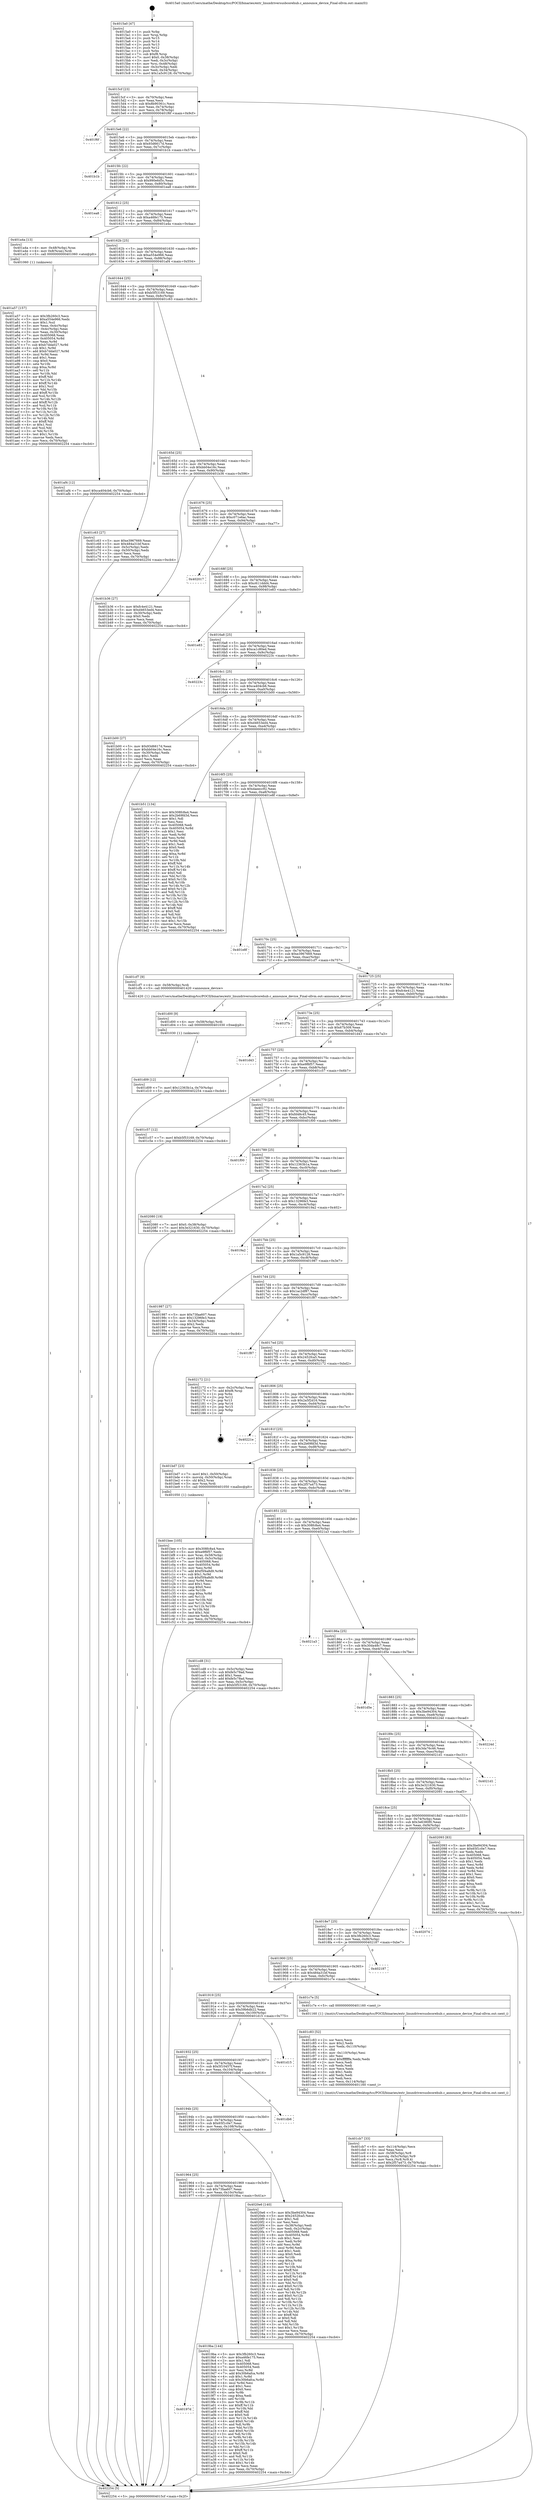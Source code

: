 digraph "0x4015a0" {
  label = "0x4015a0 (/mnt/c/Users/mathe/Desktop/tcc/POCII/binaries/extr_linuxdriversusbcorehub.c_announce_device_Final-ollvm.out::main(0))"
  labelloc = "t"
  node[shape=record]

  Entry [label="",width=0.3,height=0.3,shape=circle,fillcolor=black,style=filled]
  "0x4015cf" [label="{
     0x4015cf [23]\l
     | [instrs]\l
     &nbsp;&nbsp;0x4015cf \<+3\>: mov -0x70(%rbp),%eax\l
     &nbsp;&nbsp;0x4015d2 \<+2\>: mov %eax,%ecx\l
     &nbsp;&nbsp;0x4015d4 \<+6\>: sub $0x8b90361c,%ecx\l
     &nbsp;&nbsp;0x4015da \<+3\>: mov %eax,-0x74(%rbp)\l
     &nbsp;&nbsp;0x4015dd \<+3\>: mov %ecx,-0x78(%rbp)\l
     &nbsp;&nbsp;0x4015e0 \<+6\>: je 0000000000401f6f \<main+0x9cf\>\l
  }"]
  "0x401f6f" [label="{
     0x401f6f\l
  }", style=dashed]
  "0x4015e6" [label="{
     0x4015e6 [22]\l
     | [instrs]\l
     &nbsp;&nbsp;0x4015e6 \<+5\>: jmp 00000000004015eb \<main+0x4b\>\l
     &nbsp;&nbsp;0x4015eb \<+3\>: mov -0x74(%rbp),%eax\l
     &nbsp;&nbsp;0x4015ee \<+5\>: sub $0x93d6617d,%eax\l
     &nbsp;&nbsp;0x4015f3 \<+3\>: mov %eax,-0x7c(%rbp)\l
     &nbsp;&nbsp;0x4015f6 \<+6\>: je 0000000000401b1b \<main+0x57b\>\l
  }"]
  Exit [label="",width=0.3,height=0.3,shape=circle,fillcolor=black,style=filled,peripheries=2]
  "0x401b1b" [label="{
     0x401b1b\l
  }", style=dashed]
  "0x4015fc" [label="{
     0x4015fc [22]\l
     | [instrs]\l
     &nbsp;&nbsp;0x4015fc \<+5\>: jmp 0000000000401601 \<main+0x61\>\l
     &nbsp;&nbsp;0x401601 \<+3\>: mov -0x74(%rbp),%eax\l
     &nbsp;&nbsp;0x401604 \<+5\>: sub $0x990e6d5c,%eax\l
     &nbsp;&nbsp;0x401609 \<+3\>: mov %eax,-0x80(%rbp)\l
     &nbsp;&nbsp;0x40160c \<+6\>: je 0000000000401ea8 \<main+0x908\>\l
  }"]
  "0x401d09" [label="{
     0x401d09 [12]\l
     | [instrs]\l
     &nbsp;&nbsp;0x401d09 \<+7\>: movl $0x12363b1a,-0x70(%rbp)\l
     &nbsp;&nbsp;0x401d10 \<+5\>: jmp 0000000000402254 \<main+0xcb4\>\l
  }"]
  "0x401ea8" [label="{
     0x401ea8\l
  }", style=dashed]
  "0x401612" [label="{
     0x401612 [25]\l
     | [instrs]\l
     &nbsp;&nbsp;0x401612 \<+5\>: jmp 0000000000401617 \<main+0x77\>\l
     &nbsp;&nbsp;0x401617 \<+3\>: mov -0x74(%rbp),%eax\l
     &nbsp;&nbsp;0x40161a \<+5\>: sub $0xa46fe175,%eax\l
     &nbsp;&nbsp;0x40161f \<+6\>: mov %eax,-0x84(%rbp)\l
     &nbsp;&nbsp;0x401625 \<+6\>: je 0000000000401a4a \<main+0x4aa\>\l
  }"]
  "0x401d00" [label="{
     0x401d00 [9]\l
     | [instrs]\l
     &nbsp;&nbsp;0x401d00 \<+4\>: mov -0x58(%rbp),%rdi\l
     &nbsp;&nbsp;0x401d04 \<+5\>: call 0000000000401030 \<free@plt\>\l
     | [calls]\l
     &nbsp;&nbsp;0x401030 \{1\} (unknown)\l
  }"]
  "0x401a4a" [label="{
     0x401a4a [13]\l
     | [instrs]\l
     &nbsp;&nbsp;0x401a4a \<+4\>: mov -0x48(%rbp),%rax\l
     &nbsp;&nbsp;0x401a4e \<+4\>: mov 0x8(%rax),%rdi\l
     &nbsp;&nbsp;0x401a52 \<+5\>: call 0000000000401060 \<atoi@plt\>\l
     | [calls]\l
     &nbsp;&nbsp;0x401060 \{1\} (unknown)\l
  }"]
  "0x40162b" [label="{
     0x40162b [25]\l
     | [instrs]\l
     &nbsp;&nbsp;0x40162b \<+5\>: jmp 0000000000401630 \<main+0x90\>\l
     &nbsp;&nbsp;0x401630 \<+3\>: mov -0x74(%rbp),%eax\l
     &nbsp;&nbsp;0x401633 \<+5\>: sub $0xa554e966,%eax\l
     &nbsp;&nbsp;0x401638 \<+6\>: mov %eax,-0x88(%rbp)\l
     &nbsp;&nbsp;0x40163e \<+6\>: je 0000000000401af4 \<main+0x554\>\l
  }"]
  "0x401cb7" [label="{
     0x401cb7 [33]\l
     | [instrs]\l
     &nbsp;&nbsp;0x401cb7 \<+6\>: mov -0x114(%rbp),%ecx\l
     &nbsp;&nbsp;0x401cbd \<+3\>: imul %eax,%ecx\l
     &nbsp;&nbsp;0x401cc0 \<+4\>: mov -0x58(%rbp),%r8\l
     &nbsp;&nbsp;0x401cc4 \<+4\>: movslq -0x5c(%rbp),%r9\l
     &nbsp;&nbsp;0x401cc8 \<+4\>: mov %ecx,(%r8,%r9,4)\l
     &nbsp;&nbsp;0x401ccc \<+7\>: movl $0x2f57a473,-0x70(%rbp)\l
     &nbsp;&nbsp;0x401cd3 \<+5\>: jmp 0000000000402254 \<main+0xcb4\>\l
  }"]
  "0x401af4" [label="{
     0x401af4 [12]\l
     | [instrs]\l
     &nbsp;&nbsp;0x401af4 \<+7\>: movl $0xca404cb6,-0x70(%rbp)\l
     &nbsp;&nbsp;0x401afb \<+5\>: jmp 0000000000402254 \<main+0xcb4\>\l
  }"]
  "0x401644" [label="{
     0x401644 [25]\l
     | [instrs]\l
     &nbsp;&nbsp;0x401644 \<+5\>: jmp 0000000000401649 \<main+0xa9\>\l
     &nbsp;&nbsp;0x401649 \<+3\>: mov -0x74(%rbp),%eax\l
     &nbsp;&nbsp;0x40164c \<+5\>: sub $0xb5f53169,%eax\l
     &nbsp;&nbsp;0x401651 \<+6\>: mov %eax,-0x8c(%rbp)\l
     &nbsp;&nbsp;0x401657 \<+6\>: je 0000000000401c63 \<main+0x6c3\>\l
  }"]
  "0x401c83" [label="{
     0x401c83 [52]\l
     | [instrs]\l
     &nbsp;&nbsp;0x401c83 \<+2\>: xor %ecx,%ecx\l
     &nbsp;&nbsp;0x401c85 \<+5\>: mov $0x2,%edx\l
     &nbsp;&nbsp;0x401c8a \<+6\>: mov %edx,-0x110(%rbp)\l
     &nbsp;&nbsp;0x401c90 \<+1\>: cltd\l
     &nbsp;&nbsp;0x401c91 \<+6\>: mov -0x110(%rbp),%esi\l
     &nbsp;&nbsp;0x401c97 \<+2\>: idiv %esi\l
     &nbsp;&nbsp;0x401c99 \<+6\>: imul $0xfffffffe,%edx,%edx\l
     &nbsp;&nbsp;0x401c9f \<+2\>: mov %ecx,%edi\l
     &nbsp;&nbsp;0x401ca1 \<+2\>: sub %edx,%edi\l
     &nbsp;&nbsp;0x401ca3 \<+2\>: mov %ecx,%edx\l
     &nbsp;&nbsp;0x401ca5 \<+3\>: sub $0x1,%edx\l
     &nbsp;&nbsp;0x401ca8 \<+2\>: add %edx,%edi\l
     &nbsp;&nbsp;0x401caa \<+2\>: sub %edi,%ecx\l
     &nbsp;&nbsp;0x401cac \<+6\>: mov %ecx,-0x114(%rbp)\l
     &nbsp;&nbsp;0x401cb2 \<+5\>: call 0000000000401160 \<next_i\>\l
     | [calls]\l
     &nbsp;&nbsp;0x401160 \{1\} (/mnt/c/Users/mathe/Desktop/tcc/POCII/binaries/extr_linuxdriversusbcorehub.c_announce_device_Final-ollvm.out::next_i)\l
  }"]
  "0x401c63" [label="{
     0x401c63 [27]\l
     | [instrs]\l
     &nbsp;&nbsp;0x401c63 \<+5\>: mov $0xe3967669,%eax\l
     &nbsp;&nbsp;0x401c68 \<+5\>: mov $0x484a31bf,%ecx\l
     &nbsp;&nbsp;0x401c6d \<+3\>: mov -0x5c(%rbp),%edx\l
     &nbsp;&nbsp;0x401c70 \<+3\>: cmp -0x50(%rbp),%edx\l
     &nbsp;&nbsp;0x401c73 \<+3\>: cmovl %ecx,%eax\l
     &nbsp;&nbsp;0x401c76 \<+3\>: mov %eax,-0x70(%rbp)\l
     &nbsp;&nbsp;0x401c79 \<+5\>: jmp 0000000000402254 \<main+0xcb4\>\l
  }"]
  "0x40165d" [label="{
     0x40165d [25]\l
     | [instrs]\l
     &nbsp;&nbsp;0x40165d \<+5\>: jmp 0000000000401662 \<main+0xc2\>\l
     &nbsp;&nbsp;0x401662 \<+3\>: mov -0x74(%rbp),%eax\l
     &nbsp;&nbsp;0x401665 \<+5\>: sub $0xbb04e16c,%eax\l
     &nbsp;&nbsp;0x40166a \<+6\>: mov %eax,-0x90(%rbp)\l
     &nbsp;&nbsp;0x401670 \<+6\>: je 0000000000401b36 \<main+0x596\>\l
  }"]
  "0x401bee" [label="{
     0x401bee [105]\l
     | [instrs]\l
     &nbsp;&nbsp;0x401bee \<+5\>: mov $0x308fc8a4,%ecx\l
     &nbsp;&nbsp;0x401bf3 \<+5\>: mov $0xe9f6f57,%edx\l
     &nbsp;&nbsp;0x401bf8 \<+4\>: mov %rax,-0x58(%rbp)\l
     &nbsp;&nbsp;0x401bfc \<+7\>: movl $0x0,-0x5c(%rbp)\l
     &nbsp;&nbsp;0x401c03 \<+7\>: mov 0x405068,%esi\l
     &nbsp;&nbsp;0x401c0a \<+8\>: mov 0x405054,%r8d\l
     &nbsp;&nbsp;0x401c12 \<+3\>: mov %esi,%r9d\l
     &nbsp;&nbsp;0x401c15 \<+7\>: add $0xf5f4a8d9,%r9d\l
     &nbsp;&nbsp;0x401c1c \<+4\>: sub $0x1,%r9d\l
     &nbsp;&nbsp;0x401c20 \<+7\>: sub $0xf5f4a8d9,%r9d\l
     &nbsp;&nbsp;0x401c27 \<+4\>: imul %r9d,%esi\l
     &nbsp;&nbsp;0x401c2b \<+3\>: and $0x1,%esi\l
     &nbsp;&nbsp;0x401c2e \<+3\>: cmp $0x0,%esi\l
     &nbsp;&nbsp;0x401c31 \<+4\>: sete %r10b\l
     &nbsp;&nbsp;0x401c35 \<+4\>: cmp $0xa,%r8d\l
     &nbsp;&nbsp;0x401c39 \<+4\>: setl %r11b\l
     &nbsp;&nbsp;0x401c3d \<+3\>: mov %r10b,%bl\l
     &nbsp;&nbsp;0x401c40 \<+3\>: and %r11b,%bl\l
     &nbsp;&nbsp;0x401c43 \<+3\>: xor %r11b,%r10b\l
     &nbsp;&nbsp;0x401c46 \<+3\>: or %r10b,%bl\l
     &nbsp;&nbsp;0x401c49 \<+3\>: test $0x1,%bl\l
     &nbsp;&nbsp;0x401c4c \<+3\>: cmovne %edx,%ecx\l
     &nbsp;&nbsp;0x401c4f \<+3\>: mov %ecx,-0x70(%rbp)\l
     &nbsp;&nbsp;0x401c52 \<+5\>: jmp 0000000000402254 \<main+0xcb4\>\l
  }"]
  "0x401b36" [label="{
     0x401b36 [27]\l
     | [instrs]\l
     &nbsp;&nbsp;0x401b36 \<+5\>: mov $0xfc4e4121,%eax\l
     &nbsp;&nbsp;0x401b3b \<+5\>: mov $0xd4653ed4,%ecx\l
     &nbsp;&nbsp;0x401b40 \<+3\>: mov -0x30(%rbp),%edx\l
     &nbsp;&nbsp;0x401b43 \<+3\>: cmp $0x0,%edx\l
     &nbsp;&nbsp;0x401b46 \<+3\>: cmove %ecx,%eax\l
     &nbsp;&nbsp;0x401b49 \<+3\>: mov %eax,-0x70(%rbp)\l
     &nbsp;&nbsp;0x401b4c \<+5\>: jmp 0000000000402254 \<main+0xcb4\>\l
  }"]
  "0x401676" [label="{
     0x401676 [25]\l
     | [instrs]\l
     &nbsp;&nbsp;0x401676 \<+5\>: jmp 000000000040167b \<main+0xdb\>\l
     &nbsp;&nbsp;0x40167b \<+3\>: mov -0x74(%rbp),%eax\l
     &nbsp;&nbsp;0x40167e \<+5\>: sub $0xc071e6ac,%eax\l
     &nbsp;&nbsp;0x401683 \<+6\>: mov %eax,-0x94(%rbp)\l
     &nbsp;&nbsp;0x401689 \<+6\>: je 0000000000402017 \<main+0xa77\>\l
  }"]
  "0x401a57" [label="{
     0x401a57 [157]\l
     | [instrs]\l
     &nbsp;&nbsp;0x401a57 \<+5\>: mov $0x3fb260c3,%ecx\l
     &nbsp;&nbsp;0x401a5c \<+5\>: mov $0xa554e966,%edx\l
     &nbsp;&nbsp;0x401a61 \<+3\>: mov $0x1,%sil\l
     &nbsp;&nbsp;0x401a64 \<+3\>: mov %eax,-0x4c(%rbp)\l
     &nbsp;&nbsp;0x401a67 \<+3\>: mov -0x4c(%rbp),%eax\l
     &nbsp;&nbsp;0x401a6a \<+3\>: mov %eax,-0x30(%rbp)\l
     &nbsp;&nbsp;0x401a6d \<+7\>: mov 0x405068,%eax\l
     &nbsp;&nbsp;0x401a74 \<+8\>: mov 0x405054,%r8d\l
     &nbsp;&nbsp;0x401a7c \<+3\>: mov %eax,%r9d\l
     &nbsp;&nbsp;0x401a7f \<+7\>: sub $0xb7dda027,%r9d\l
     &nbsp;&nbsp;0x401a86 \<+4\>: sub $0x1,%r9d\l
     &nbsp;&nbsp;0x401a8a \<+7\>: add $0xb7dda027,%r9d\l
     &nbsp;&nbsp;0x401a91 \<+4\>: imul %r9d,%eax\l
     &nbsp;&nbsp;0x401a95 \<+3\>: and $0x1,%eax\l
     &nbsp;&nbsp;0x401a98 \<+3\>: cmp $0x0,%eax\l
     &nbsp;&nbsp;0x401a9b \<+4\>: sete %r10b\l
     &nbsp;&nbsp;0x401a9f \<+4\>: cmp $0xa,%r8d\l
     &nbsp;&nbsp;0x401aa3 \<+4\>: setl %r11b\l
     &nbsp;&nbsp;0x401aa7 \<+3\>: mov %r10b,%bl\l
     &nbsp;&nbsp;0x401aaa \<+3\>: xor $0xff,%bl\l
     &nbsp;&nbsp;0x401aad \<+3\>: mov %r11b,%r14b\l
     &nbsp;&nbsp;0x401ab0 \<+4\>: xor $0xff,%r14b\l
     &nbsp;&nbsp;0x401ab4 \<+4\>: xor $0x1,%sil\l
     &nbsp;&nbsp;0x401ab8 \<+3\>: mov %bl,%r15b\l
     &nbsp;&nbsp;0x401abb \<+4\>: and $0xff,%r15b\l
     &nbsp;&nbsp;0x401abf \<+3\>: and %sil,%r10b\l
     &nbsp;&nbsp;0x401ac2 \<+3\>: mov %r14b,%r12b\l
     &nbsp;&nbsp;0x401ac5 \<+4\>: and $0xff,%r12b\l
     &nbsp;&nbsp;0x401ac9 \<+3\>: and %sil,%r11b\l
     &nbsp;&nbsp;0x401acc \<+3\>: or %r10b,%r15b\l
     &nbsp;&nbsp;0x401acf \<+3\>: or %r11b,%r12b\l
     &nbsp;&nbsp;0x401ad2 \<+3\>: xor %r12b,%r15b\l
     &nbsp;&nbsp;0x401ad5 \<+3\>: or %r14b,%bl\l
     &nbsp;&nbsp;0x401ad8 \<+3\>: xor $0xff,%bl\l
     &nbsp;&nbsp;0x401adb \<+4\>: or $0x1,%sil\l
     &nbsp;&nbsp;0x401adf \<+3\>: and %sil,%bl\l
     &nbsp;&nbsp;0x401ae2 \<+3\>: or %bl,%r15b\l
     &nbsp;&nbsp;0x401ae5 \<+4\>: test $0x1,%r15b\l
     &nbsp;&nbsp;0x401ae9 \<+3\>: cmovne %edx,%ecx\l
     &nbsp;&nbsp;0x401aec \<+3\>: mov %ecx,-0x70(%rbp)\l
     &nbsp;&nbsp;0x401aef \<+5\>: jmp 0000000000402254 \<main+0xcb4\>\l
  }"]
  "0x402017" [label="{
     0x402017\l
  }", style=dashed]
  "0x40168f" [label="{
     0x40168f [25]\l
     | [instrs]\l
     &nbsp;&nbsp;0x40168f \<+5\>: jmp 0000000000401694 \<main+0xf4\>\l
     &nbsp;&nbsp;0x401694 \<+3\>: mov -0x74(%rbp),%eax\l
     &nbsp;&nbsp;0x401697 \<+5\>: sub $0xc611ddd4,%eax\l
     &nbsp;&nbsp;0x40169c \<+6\>: mov %eax,-0x98(%rbp)\l
     &nbsp;&nbsp;0x4016a2 \<+6\>: je 0000000000401e83 \<main+0x8e3\>\l
  }"]
  "0x40197d" [label="{
     0x40197d\l
  }", style=dashed]
  "0x401e83" [label="{
     0x401e83\l
  }", style=dashed]
  "0x4016a8" [label="{
     0x4016a8 [25]\l
     | [instrs]\l
     &nbsp;&nbsp;0x4016a8 \<+5\>: jmp 00000000004016ad \<main+0x10d\>\l
     &nbsp;&nbsp;0x4016ad \<+3\>: mov -0x74(%rbp),%eax\l
     &nbsp;&nbsp;0x4016b0 \<+5\>: sub $0xca1c80ed,%eax\l
     &nbsp;&nbsp;0x4016b5 \<+6\>: mov %eax,-0x9c(%rbp)\l
     &nbsp;&nbsp;0x4016bb \<+6\>: je 000000000040223c \<main+0xc9c\>\l
  }"]
  "0x4019ba" [label="{
     0x4019ba [144]\l
     | [instrs]\l
     &nbsp;&nbsp;0x4019ba \<+5\>: mov $0x3fb260c3,%eax\l
     &nbsp;&nbsp;0x4019bf \<+5\>: mov $0xa46fe175,%ecx\l
     &nbsp;&nbsp;0x4019c4 \<+2\>: mov $0x1,%dl\l
     &nbsp;&nbsp;0x4019c6 \<+7\>: mov 0x405068,%esi\l
     &nbsp;&nbsp;0x4019cd \<+7\>: mov 0x405054,%edi\l
     &nbsp;&nbsp;0x4019d4 \<+3\>: mov %esi,%r8d\l
     &nbsp;&nbsp;0x4019d7 \<+7\>: add $0x30b6afca,%r8d\l
     &nbsp;&nbsp;0x4019de \<+4\>: sub $0x1,%r8d\l
     &nbsp;&nbsp;0x4019e2 \<+7\>: sub $0x30b6afca,%r8d\l
     &nbsp;&nbsp;0x4019e9 \<+4\>: imul %r8d,%esi\l
     &nbsp;&nbsp;0x4019ed \<+3\>: and $0x1,%esi\l
     &nbsp;&nbsp;0x4019f0 \<+3\>: cmp $0x0,%esi\l
     &nbsp;&nbsp;0x4019f3 \<+4\>: sete %r9b\l
     &nbsp;&nbsp;0x4019f7 \<+3\>: cmp $0xa,%edi\l
     &nbsp;&nbsp;0x4019fa \<+4\>: setl %r10b\l
     &nbsp;&nbsp;0x4019fe \<+3\>: mov %r9b,%r11b\l
     &nbsp;&nbsp;0x401a01 \<+4\>: xor $0xff,%r11b\l
     &nbsp;&nbsp;0x401a05 \<+3\>: mov %r10b,%bl\l
     &nbsp;&nbsp;0x401a08 \<+3\>: xor $0xff,%bl\l
     &nbsp;&nbsp;0x401a0b \<+3\>: xor $0x0,%dl\l
     &nbsp;&nbsp;0x401a0e \<+3\>: mov %r11b,%r14b\l
     &nbsp;&nbsp;0x401a11 \<+4\>: and $0x0,%r14b\l
     &nbsp;&nbsp;0x401a15 \<+3\>: and %dl,%r9b\l
     &nbsp;&nbsp;0x401a18 \<+3\>: mov %bl,%r15b\l
     &nbsp;&nbsp;0x401a1b \<+4\>: and $0x0,%r15b\l
     &nbsp;&nbsp;0x401a1f \<+3\>: and %dl,%r10b\l
     &nbsp;&nbsp;0x401a22 \<+3\>: or %r9b,%r14b\l
     &nbsp;&nbsp;0x401a25 \<+3\>: or %r10b,%r15b\l
     &nbsp;&nbsp;0x401a28 \<+3\>: xor %r15b,%r14b\l
     &nbsp;&nbsp;0x401a2b \<+3\>: or %bl,%r11b\l
     &nbsp;&nbsp;0x401a2e \<+4\>: xor $0xff,%r11b\l
     &nbsp;&nbsp;0x401a32 \<+3\>: or $0x0,%dl\l
     &nbsp;&nbsp;0x401a35 \<+3\>: and %dl,%r11b\l
     &nbsp;&nbsp;0x401a38 \<+3\>: or %r11b,%r14b\l
     &nbsp;&nbsp;0x401a3b \<+4\>: test $0x1,%r14b\l
     &nbsp;&nbsp;0x401a3f \<+3\>: cmovne %ecx,%eax\l
     &nbsp;&nbsp;0x401a42 \<+3\>: mov %eax,-0x70(%rbp)\l
     &nbsp;&nbsp;0x401a45 \<+5\>: jmp 0000000000402254 \<main+0xcb4\>\l
  }"]
  "0x40223c" [label="{
     0x40223c\l
  }", style=dashed]
  "0x4016c1" [label="{
     0x4016c1 [25]\l
     | [instrs]\l
     &nbsp;&nbsp;0x4016c1 \<+5\>: jmp 00000000004016c6 \<main+0x126\>\l
     &nbsp;&nbsp;0x4016c6 \<+3\>: mov -0x74(%rbp),%eax\l
     &nbsp;&nbsp;0x4016c9 \<+5\>: sub $0xca404cb6,%eax\l
     &nbsp;&nbsp;0x4016ce \<+6\>: mov %eax,-0xa0(%rbp)\l
     &nbsp;&nbsp;0x4016d4 \<+6\>: je 0000000000401b00 \<main+0x560\>\l
  }"]
  "0x401964" [label="{
     0x401964 [25]\l
     | [instrs]\l
     &nbsp;&nbsp;0x401964 \<+5\>: jmp 0000000000401969 \<main+0x3c9\>\l
     &nbsp;&nbsp;0x401969 \<+3\>: mov -0x74(%rbp),%eax\l
     &nbsp;&nbsp;0x40196c \<+5\>: sub $0x73faa607,%eax\l
     &nbsp;&nbsp;0x401971 \<+6\>: mov %eax,-0x10c(%rbp)\l
     &nbsp;&nbsp;0x401977 \<+6\>: je 00000000004019ba \<main+0x41a\>\l
  }"]
  "0x401b00" [label="{
     0x401b00 [27]\l
     | [instrs]\l
     &nbsp;&nbsp;0x401b00 \<+5\>: mov $0x93d6617d,%eax\l
     &nbsp;&nbsp;0x401b05 \<+5\>: mov $0xbb04e16c,%ecx\l
     &nbsp;&nbsp;0x401b0a \<+3\>: mov -0x30(%rbp),%edx\l
     &nbsp;&nbsp;0x401b0d \<+3\>: cmp $0x1,%edx\l
     &nbsp;&nbsp;0x401b10 \<+3\>: cmovl %ecx,%eax\l
     &nbsp;&nbsp;0x401b13 \<+3\>: mov %eax,-0x70(%rbp)\l
     &nbsp;&nbsp;0x401b16 \<+5\>: jmp 0000000000402254 \<main+0xcb4\>\l
  }"]
  "0x4016da" [label="{
     0x4016da [25]\l
     | [instrs]\l
     &nbsp;&nbsp;0x4016da \<+5\>: jmp 00000000004016df \<main+0x13f\>\l
     &nbsp;&nbsp;0x4016df \<+3\>: mov -0x74(%rbp),%eax\l
     &nbsp;&nbsp;0x4016e2 \<+5\>: sub $0xd4653ed4,%eax\l
     &nbsp;&nbsp;0x4016e7 \<+6\>: mov %eax,-0xa4(%rbp)\l
     &nbsp;&nbsp;0x4016ed \<+6\>: je 0000000000401b51 \<main+0x5b1\>\l
  }"]
  "0x4020e6" [label="{
     0x4020e6 [140]\l
     | [instrs]\l
     &nbsp;&nbsp;0x4020e6 \<+5\>: mov $0x3be94304,%eax\l
     &nbsp;&nbsp;0x4020eb \<+5\>: mov $0x2452fca5,%ecx\l
     &nbsp;&nbsp;0x4020f0 \<+2\>: mov $0x1,%dl\l
     &nbsp;&nbsp;0x4020f2 \<+2\>: xor %esi,%esi\l
     &nbsp;&nbsp;0x4020f4 \<+3\>: mov -0x38(%rbp),%edi\l
     &nbsp;&nbsp;0x4020f7 \<+3\>: mov %edi,-0x2c(%rbp)\l
     &nbsp;&nbsp;0x4020fa \<+7\>: mov 0x405068,%edi\l
     &nbsp;&nbsp;0x402101 \<+8\>: mov 0x405054,%r8d\l
     &nbsp;&nbsp;0x402109 \<+3\>: sub $0x1,%esi\l
     &nbsp;&nbsp;0x40210c \<+3\>: mov %edi,%r9d\l
     &nbsp;&nbsp;0x40210f \<+3\>: add %esi,%r9d\l
     &nbsp;&nbsp;0x402112 \<+4\>: imul %r9d,%edi\l
     &nbsp;&nbsp;0x402116 \<+3\>: and $0x1,%edi\l
     &nbsp;&nbsp;0x402119 \<+3\>: cmp $0x0,%edi\l
     &nbsp;&nbsp;0x40211c \<+4\>: sete %r10b\l
     &nbsp;&nbsp;0x402120 \<+4\>: cmp $0xa,%r8d\l
     &nbsp;&nbsp;0x402124 \<+4\>: setl %r11b\l
     &nbsp;&nbsp;0x402128 \<+3\>: mov %r10b,%bl\l
     &nbsp;&nbsp;0x40212b \<+3\>: xor $0xff,%bl\l
     &nbsp;&nbsp;0x40212e \<+3\>: mov %r11b,%r14b\l
     &nbsp;&nbsp;0x402131 \<+4\>: xor $0xff,%r14b\l
     &nbsp;&nbsp;0x402135 \<+3\>: xor $0x0,%dl\l
     &nbsp;&nbsp;0x402138 \<+3\>: mov %bl,%r15b\l
     &nbsp;&nbsp;0x40213b \<+4\>: and $0x0,%r15b\l
     &nbsp;&nbsp;0x40213f \<+3\>: and %dl,%r10b\l
     &nbsp;&nbsp;0x402142 \<+3\>: mov %r14b,%r12b\l
     &nbsp;&nbsp;0x402145 \<+4\>: and $0x0,%r12b\l
     &nbsp;&nbsp;0x402149 \<+3\>: and %dl,%r11b\l
     &nbsp;&nbsp;0x40214c \<+3\>: or %r10b,%r15b\l
     &nbsp;&nbsp;0x40214f \<+3\>: or %r11b,%r12b\l
     &nbsp;&nbsp;0x402152 \<+3\>: xor %r12b,%r15b\l
     &nbsp;&nbsp;0x402155 \<+3\>: or %r14b,%bl\l
     &nbsp;&nbsp;0x402158 \<+3\>: xor $0xff,%bl\l
     &nbsp;&nbsp;0x40215b \<+3\>: or $0x0,%dl\l
     &nbsp;&nbsp;0x40215e \<+2\>: and %dl,%bl\l
     &nbsp;&nbsp;0x402160 \<+3\>: or %bl,%r15b\l
     &nbsp;&nbsp;0x402163 \<+4\>: test $0x1,%r15b\l
     &nbsp;&nbsp;0x402167 \<+3\>: cmovne %ecx,%eax\l
     &nbsp;&nbsp;0x40216a \<+3\>: mov %eax,-0x70(%rbp)\l
     &nbsp;&nbsp;0x40216d \<+5\>: jmp 0000000000402254 \<main+0xcb4\>\l
  }"]
  "0x401b51" [label="{
     0x401b51 [134]\l
     | [instrs]\l
     &nbsp;&nbsp;0x401b51 \<+5\>: mov $0x308fc8a4,%eax\l
     &nbsp;&nbsp;0x401b56 \<+5\>: mov $0x2b69fd3d,%ecx\l
     &nbsp;&nbsp;0x401b5b \<+2\>: mov $0x1,%dl\l
     &nbsp;&nbsp;0x401b5d \<+2\>: xor %esi,%esi\l
     &nbsp;&nbsp;0x401b5f \<+7\>: mov 0x405068,%edi\l
     &nbsp;&nbsp;0x401b66 \<+8\>: mov 0x405054,%r8d\l
     &nbsp;&nbsp;0x401b6e \<+3\>: sub $0x1,%esi\l
     &nbsp;&nbsp;0x401b71 \<+3\>: mov %edi,%r9d\l
     &nbsp;&nbsp;0x401b74 \<+3\>: add %esi,%r9d\l
     &nbsp;&nbsp;0x401b77 \<+4\>: imul %r9d,%edi\l
     &nbsp;&nbsp;0x401b7b \<+3\>: and $0x1,%edi\l
     &nbsp;&nbsp;0x401b7e \<+3\>: cmp $0x0,%edi\l
     &nbsp;&nbsp;0x401b81 \<+4\>: sete %r10b\l
     &nbsp;&nbsp;0x401b85 \<+4\>: cmp $0xa,%r8d\l
     &nbsp;&nbsp;0x401b89 \<+4\>: setl %r11b\l
     &nbsp;&nbsp;0x401b8d \<+3\>: mov %r10b,%bl\l
     &nbsp;&nbsp;0x401b90 \<+3\>: xor $0xff,%bl\l
     &nbsp;&nbsp;0x401b93 \<+3\>: mov %r11b,%r14b\l
     &nbsp;&nbsp;0x401b96 \<+4\>: xor $0xff,%r14b\l
     &nbsp;&nbsp;0x401b9a \<+3\>: xor $0x0,%dl\l
     &nbsp;&nbsp;0x401b9d \<+3\>: mov %bl,%r15b\l
     &nbsp;&nbsp;0x401ba0 \<+4\>: and $0x0,%r15b\l
     &nbsp;&nbsp;0x401ba4 \<+3\>: and %dl,%r10b\l
     &nbsp;&nbsp;0x401ba7 \<+3\>: mov %r14b,%r12b\l
     &nbsp;&nbsp;0x401baa \<+4\>: and $0x0,%r12b\l
     &nbsp;&nbsp;0x401bae \<+3\>: and %dl,%r11b\l
     &nbsp;&nbsp;0x401bb1 \<+3\>: or %r10b,%r15b\l
     &nbsp;&nbsp;0x401bb4 \<+3\>: or %r11b,%r12b\l
     &nbsp;&nbsp;0x401bb7 \<+3\>: xor %r12b,%r15b\l
     &nbsp;&nbsp;0x401bba \<+3\>: or %r14b,%bl\l
     &nbsp;&nbsp;0x401bbd \<+3\>: xor $0xff,%bl\l
     &nbsp;&nbsp;0x401bc0 \<+3\>: or $0x0,%dl\l
     &nbsp;&nbsp;0x401bc3 \<+2\>: and %dl,%bl\l
     &nbsp;&nbsp;0x401bc5 \<+3\>: or %bl,%r15b\l
     &nbsp;&nbsp;0x401bc8 \<+4\>: test $0x1,%r15b\l
     &nbsp;&nbsp;0x401bcc \<+3\>: cmovne %ecx,%eax\l
     &nbsp;&nbsp;0x401bcf \<+3\>: mov %eax,-0x70(%rbp)\l
     &nbsp;&nbsp;0x401bd2 \<+5\>: jmp 0000000000402254 \<main+0xcb4\>\l
  }"]
  "0x4016f3" [label="{
     0x4016f3 [25]\l
     | [instrs]\l
     &nbsp;&nbsp;0x4016f3 \<+5\>: jmp 00000000004016f8 \<main+0x158\>\l
     &nbsp;&nbsp;0x4016f8 \<+3\>: mov -0x74(%rbp),%eax\l
     &nbsp;&nbsp;0x4016fb \<+5\>: sub $0xdaeecc92,%eax\l
     &nbsp;&nbsp;0x401700 \<+6\>: mov %eax,-0xa8(%rbp)\l
     &nbsp;&nbsp;0x401706 \<+6\>: je 0000000000401e8f \<main+0x8ef\>\l
  }"]
  "0x40194b" [label="{
     0x40194b [25]\l
     | [instrs]\l
     &nbsp;&nbsp;0x40194b \<+5\>: jmp 0000000000401950 \<main+0x3b0\>\l
     &nbsp;&nbsp;0x401950 \<+3\>: mov -0x74(%rbp),%eax\l
     &nbsp;&nbsp;0x401953 \<+5\>: sub $0x65f1c0e7,%eax\l
     &nbsp;&nbsp;0x401958 \<+6\>: mov %eax,-0x108(%rbp)\l
     &nbsp;&nbsp;0x40195e \<+6\>: je 00000000004020e6 \<main+0xb46\>\l
  }"]
  "0x401e8f" [label="{
     0x401e8f\l
  }", style=dashed]
  "0x40170c" [label="{
     0x40170c [25]\l
     | [instrs]\l
     &nbsp;&nbsp;0x40170c \<+5\>: jmp 0000000000401711 \<main+0x171\>\l
     &nbsp;&nbsp;0x401711 \<+3\>: mov -0x74(%rbp),%eax\l
     &nbsp;&nbsp;0x401714 \<+5\>: sub $0xe3967669,%eax\l
     &nbsp;&nbsp;0x401719 \<+6\>: mov %eax,-0xac(%rbp)\l
     &nbsp;&nbsp;0x40171f \<+6\>: je 0000000000401cf7 \<main+0x757\>\l
  }"]
  "0x401db6" [label="{
     0x401db6\l
  }", style=dashed]
  "0x401cf7" [label="{
     0x401cf7 [9]\l
     | [instrs]\l
     &nbsp;&nbsp;0x401cf7 \<+4\>: mov -0x58(%rbp),%rdi\l
     &nbsp;&nbsp;0x401cfb \<+5\>: call 0000000000401420 \<announce_device\>\l
     | [calls]\l
     &nbsp;&nbsp;0x401420 \{1\} (/mnt/c/Users/mathe/Desktop/tcc/POCII/binaries/extr_linuxdriversusbcorehub.c_announce_device_Final-ollvm.out::announce_device)\l
  }"]
  "0x401725" [label="{
     0x401725 [25]\l
     | [instrs]\l
     &nbsp;&nbsp;0x401725 \<+5\>: jmp 000000000040172a \<main+0x18a\>\l
     &nbsp;&nbsp;0x40172a \<+3\>: mov -0x74(%rbp),%eax\l
     &nbsp;&nbsp;0x40172d \<+5\>: sub $0xfc4e4121,%eax\l
     &nbsp;&nbsp;0x401732 \<+6\>: mov %eax,-0xb0(%rbp)\l
     &nbsp;&nbsp;0x401738 \<+6\>: je 0000000000401f7b \<main+0x9db\>\l
  }"]
  "0x401932" [label="{
     0x401932 [25]\l
     | [instrs]\l
     &nbsp;&nbsp;0x401932 \<+5\>: jmp 0000000000401937 \<main+0x397\>\l
     &nbsp;&nbsp;0x401937 \<+3\>: mov -0x74(%rbp),%eax\l
     &nbsp;&nbsp;0x40193a \<+5\>: sub $0x5f10457f,%eax\l
     &nbsp;&nbsp;0x40193f \<+6\>: mov %eax,-0x104(%rbp)\l
     &nbsp;&nbsp;0x401945 \<+6\>: je 0000000000401db6 \<main+0x816\>\l
  }"]
  "0x401f7b" [label="{
     0x401f7b\l
  }", style=dashed]
  "0x40173e" [label="{
     0x40173e [25]\l
     | [instrs]\l
     &nbsp;&nbsp;0x40173e \<+5\>: jmp 0000000000401743 \<main+0x1a3\>\l
     &nbsp;&nbsp;0x401743 \<+3\>: mov -0x74(%rbp),%eax\l
     &nbsp;&nbsp;0x401746 \<+5\>: sub $0x67b309,%eax\l
     &nbsp;&nbsp;0x40174b \<+6\>: mov %eax,-0xb4(%rbp)\l
     &nbsp;&nbsp;0x401751 \<+6\>: je 0000000000401d43 \<main+0x7a3\>\l
  }"]
  "0x401d15" [label="{
     0x401d15\l
  }", style=dashed]
  "0x401d43" [label="{
     0x401d43\l
  }", style=dashed]
  "0x401757" [label="{
     0x401757 [25]\l
     | [instrs]\l
     &nbsp;&nbsp;0x401757 \<+5\>: jmp 000000000040175c \<main+0x1bc\>\l
     &nbsp;&nbsp;0x40175c \<+3\>: mov -0x74(%rbp),%eax\l
     &nbsp;&nbsp;0x40175f \<+5\>: sub $0xe9f6f57,%eax\l
     &nbsp;&nbsp;0x401764 \<+6\>: mov %eax,-0xb8(%rbp)\l
     &nbsp;&nbsp;0x40176a \<+6\>: je 0000000000401c57 \<main+0x6b7\>\l
  }"]
  "0x401919" [label="{
     0x401919 [25]\l
     | [instrs]\l
     &nbsp;&nbsp;0x401919 \<+5\>: jmp 000000000040191e \<main+0x37e\>\l
     &nbsp;&nbsp;0x40191e \<+3\>: mov -0x74(%rbp),%eax\l
     &nbsp;&nbsp;0x401921 \<+5\>: sub $0x59b6db22,%eax\l
     &nbsp;&nbsp;0x401926 \<+6\>: mov %eax,-0x100(%rbp)\l
     &nbsp;&nbsp;0x40192c \<+6\>: je 0000000000401d15 \<main+0x775\>\l
  }"]
  "0x401c57" [label="{
     0x401c57 [12]\l
     | [instrs]\l
     &nbsp;&nbsp;0x401c57 \<+7\>: movl $0xb5f53169,-0x70(%rbp)\l
     &nbsp;&nbsp;0x401c5e \<+5\>: jmp 0000000000402254 \<main+0xcb4\>\l
  }"]
  "0x401770" [label="{
     0x401770 [25]\l
     | [instrs]\l
     &nbsp;&nbsp;0x401770 \<+5\>: jmp 0000000000401775 \<main+0x1d5\>\l
     &nbsp;&nbsp;0x401775 \<+3\>: mov -0x74(%rbp),%eax\l
     &nbsp;&nbsp;0x401778 \<+5\>: sub $0xfd48c45,%eax\l
     &nbsp;&nbsp;0x40177d \<+6\>: mov %eax,-0xbc(%rbp)\l
     &nbsp;&nbsp;0x401783 \<+6\>: je 0000000000401f00 \<main+0x960\>\l
  }"]
  "0x401c7e" [label="{
     0x401c7e [5]\l
     | [instrs]\l
     &nbsp;&nbsp;0x401c7e \<+5\>: call 0000000000401160 \<next_i\>\l
     | [calls]\l
     &nbsp;&nbsp;0x401160 \{1\} (/mnt/c/Users/mathe/Desktop/tcc/POCII/binaries/extr_linuxdriversusbcorehub.c_announce_device_Final-ollvm.out::next_i)\l
  }"]
  "0x401f00" [label="{
     0x401f00\l
  }", style=dashed]
  "0x401789" [label="{
     0x401789 [25]\l
     | [instrs]\l
     &nbsp;&nbsp;0x401789 \<+5\>: jmp 000000000040178e \<main+0x1ee\>\l
     &nbsp;&nbsp;0x40178e \<+3\>: mov -0x74(%rbp),%eax\l
     &nbsp;&nbsp;0x401791 \<+5\>: sub $0x12363b1a,%eax\l
     &nbsp;&nbsp;0x401796 \<+6\>: mov %eax,-0xc0(%rbp)\l
     &nbsp;&nbsp;0x40179c \<+6\>: je 0000000000402080 \<main+0xae0\>\l
  }"]
  "0x401900" [label="{
     0x401900 [25]\l
     | [instrs]\l
     &nbsp;&nbsp;0x401900 \<+5\>: jmp 0000000000401905 \<main+0x365\>\l
     &nbsp;&nbsp;0x401905 \<+3\>: mov -0x74(%rbp),%eax\l
     &nbsp;&nbsp;0x401908 \<+5\>: sub $0x484a31bf,%eax\l
     &nbsp;&nbsp;0x40190d \<+6\>: mov %eax,-0xfc(%rbp)\l
     &nbsp;&nbsp;0x401913 \<+6\>: je 0000000000401c7e \<main+0x6de\>\l
  }"]
  "0x402080" [label="{
     0x402080 [19]\l
     | [instrs]\l
     &nbsp;&nbsp;0x402080 \<+7\>: movl $0x0,-0x38(%rbp)\l
     &nbsp;&nbsp;0x402087 \<+7\>: movl $0x3e321630,-0x70(%rbp)\l
     &nbsp;&nbsp;0x40208e \<+5\>: jmp 0000000000402254 \<main+0xcb4\>\l
  }"]
  "0x4017a2" [label="{
     0x4017a2 [25]\l
     | [instrs]\l
     &nbsp;&nbsp;0x4017a2 \<+5\>: jmp 00000000004017a7 \<main+0x207\>\l
     &nbsp;&nbsp;0x4017a7 \<+3\>: mov -0x74(%rbp),%eax\l
     &nbsp;&nbsp;0x4017aa \<+5\>: sub $0x13296fe3,%eax\l
     &nbsp;&nbsp;0x4017af \<+6\>: mov %eax,-0xc4(%rbp)\l
     &nbsp;&nbsp;0x4017b5 \<+6\>: je 00000000004019a2 \<main+0x402\>\l
  }"]
  "0x402187" [label="{
     0x402187\l
  }", style=dashed]
  "0x4019a2" [label="{
     0x4019a2\l
  }", style=dashed]
  "0x4017bb" [label="{
     0x4017bb [25]\l
     | [instrs]\l
     &nbsp;&nbsp;0x4017bb \<+5\>: jmp 00000000004017c0 \<main+0x220\>\l
     &nbsp;&nbsp;0x4017c0 \<+3\>: mov -0x74(%rbp),%eax\l
     &nbsp;&nbsp;0x4017c3 \<+5\>: sub $0x1a5c9128,%eax\l
     &nbsp;&nbsp;0x4017c8 \<+6\>: mov %eax,-0xc8(%rbp)\l
     &nbsp;&nbsp;0x4017ce \<+6\>: je 0000000000401987 \<main+0x3e7\>\l
  }"]
  "0x4018e7" [label="{
     0x4018e7 [25]\l
     | [instrs]\l
     &nbsp;&nbsp;0x4018e7 \<+5\>: jmp 00000000004018ec \<main+0x34c\>\l
     &nbsp;&nbsp;0x4018ec \<+3\>: mov -0x74(%rbp),%eax\l
     &nbsp;&nbsp;0x4018ef \<+5\>: sub $0x3fb260c3,%eax\l
     &nbsp;&nbsp;0x4018f4 \<+6\>: mov %eax,-0xf8(%rbp)\l
     &nbsp;&nbsp;0x4018fa \<+6\>: je 0000000000402187 \<main+0xbe7\>\l
  }"]
  "0x401987" [label="{
     0x401987 [27]\l
     | [instrs]\l
     &nbsp;&nbsp;0x401987 \<+5\>: mov $0x73faa607,%eax\l
     &nbsp;&nbsp;0x40198c \<+5\>: mov $0x13296fe3,%ecx\l
     &nbsp;&nbsp;0x401991 \<+3\>: mov -0x34(%rbp),%edx\l
     &nbsp;&nbsp;0x401994 \<+3\>: cmp $0x2,%edx\l
     &nbsp;&nbsp;0x401997 \<+3\>: cmovne %ecx,%eax\l
     &nbsp;&nbsp;0x40199a \<+3\>: mov %eax,-0x70(%rbp)\l
     &nbsp;&nbsp;0x40199d \<+5\>: jmp 0000000000402254 \<main+0xcb4\>\l
  }"]
  "0x4017d4" [label="{
     0x4017d4 [25]\l
     | [instrs]\l
     &nbsp;&nbsp;0x4017d4 \<+5\>: jmp 00000000004017d9 \<main+0x239\>\l
     &nbsp;&nbsp;0x4017d9 \<+3\>: mov -0x74(%rbp),%eax\l
     &nbsp;&nbsp;0x4017dc \<+5\>: sub $0x1ac2df87,%eax\l
     &nbsp;&nbsp;0x4017e1 \<+6\>: mov %eax,-0xcc(%rbp)\l
     &nbsp;&nbsp;0x4017e7 \<+6\>: je 0000000000401f87 \<main+0x9e7\>\l
  }"]
  "0x402254" [label="{
     0x402254 [5]\l
     | [instrs]\l
     &nbsp;&nbsp;0x402254 \<+5\>: jmp 00000000004015cf \<main+0x2f\>\l
  }"]
  "0x4015a0" [label="{
     0x4015a0 [47]\l
     | [instrs]\l
     &nbsp;&nbsp;0x4015a0 \<+1\>: push %rbp\l
     &nbsp;&nbsp;0x4015a1 \<+3\>: mov %rsp,%rbp\l
     &nbsp;&nbsp;0x4015a4 \<+2\>: push %r15\l
     &nbsp;&nbsp;0x4015a6 \<+2\>: push %r14\l
     &nbsp;&nbsp;0x4015a8 \<+2\>: push %r13\l
     &nbsp;&nbsp;0x4015aa \<+2\>: push %r12\l
     &nbsp;&nbsp;0x4015ac \<+1\>: push %rbx\l
     &nbsp;&nbsp;0x4015ad \<+7\>: sub $0xf8,%rsp\l
     &nbsp;&nbsp;0x4015b4 \<+7\>: movl $0x0,-0x38(%rbp)\l
     &nbsp;&nbsp;0x4015bb \<+3\>: mov %edi,-0x3c(%rbp)\l
     &nbsp;&nbsp;0x4015be \<+4\>: mov %rsi,-0x48(%rbp)\l
     &nbsp;&nbsp;0x4015c2 \<+3\>: mov -0x3c(%rbp),%edi\l
     &nbsp;&nbsp;0x4015c5 \<+3\>: mov %edi,-0x34(%rbp)\l
     &nbsp;&nbsp;0x4015c8 \<+7\>: movl $0x1a5c9128,-0x70(%rbp)\l
  }"]
  "0x402074" [label="{
     0x402074\l
  }", style=dashed]
  "0x401f87" [label="{
     0x401f87\l
  }", style=dashed]
  "0x4017ed" [label="{
     0x4017ed [25]\l
     | [instrs]\l
     &nbsp;&nbsp;0x4017ed \<+5\>: jmp 00000000004017f2 \<main+0x252\>\l
     &nbsp;&nbsp;0x4017f2 \<+3\>: mov -0x74(%rbp),%eax\l
     &nbsp;&nbsp;0x4017f5 \<+5\>: sub $0x2452fca5,%eax\l
     &nbsp;&nbsp;0x4017fa \<+6\>: mov %eax,-0xd0(%rbp)\l
     &nbsp;&nbsp;0x401800 \<+6\>: je 0000000000402172 \<main+0xbd2\>\l
  }"]
  "0x4018ce" [label="{
     0x4018ce [25]\l
     | [instrs]\l
     &nbsp;&nbsp;0x4018ce \<+5\>: jmp 00000000004018d3 \<main+0x333\>\l
     &nbsp;&nbsp;0x4018d3 \<+3\>: mov -0x74(%rbp),%eax\l
     &nbsp;&nbsp;0x4018d6 \<+5\>: sub $0x3e6380f0,%eax\l
     &nbsp;&nbsp;0x4018db \<+6\>: mov %eax,-0xf4(%rbp)\l
     &nbsp;&nbsp;0x4018e1 \<+6\>: je 0000000000402074 \<main+0xad4\>\l
  }"]
  "0x402172" [label="{
     0x402172 [21]\l
     | [instrs]\l
     &nbsp;&nbsp;0x402172 \<+3\>: mov -0x2c(%rbp),%eax\l
     &nbsp;&nbsp;0x402175 \<+7\>: add $0xf8,%rsp\l
     &nbsp;&nbsp;0x40217c \<+1\>: pop %rbx\l
     &nbsp;&nbsp;0x40217d \<+2\>: pop %r12\l
     &nbsp;&nbsp;0x40217f \<+2\>: pop %r13\l
     &nbsp;&nbsp;0x402181 \<+2\>: pop %r14\l
     &nbsp;&nbsp;0x402183 \<+2\>: pop %r15\l
     &nbsp;&nbsp;0x402185 \<+1\>: pop %rbp\l
     &nbsp;&nbsp;0x402186 \<+1\>: ret\l
  }"]
  "0x401806" [label="{
     0x401806 [25]\l
     | [instrs]\l
     &nbsp;&nbsp;0x401806 \<+5\>: jmp 000000000040180b \<main+0x26b\>\l
     &nbsp;&nbsp;0x40180b \<+3\>: mov -0x74(%rbp),%eax\l
     &nbsp;&nbsp;0x40180e \<+5\>: sub $0x2a5f2d16,%eax\l
     &nbsp;&nbsp;0x401813 \<+6\>: mov %eax,-0xd4(%rbp)\l
     &nbsp;&nbsp;0x401819 \<+6\>: je 000000000040221e \<main+0xc7e\>\l
  }"]
  "0x402093" [label="{
     0x402093 [83]\l
     | [instrs]\l
     &nbsp;&nbsp;0x402093 \<+5\>: mov $0x3be94304,%eax\l
     &nbsp;&nbsp;0x402098 \<+5\>: mov $0x65f1c0e7,%ecx\l
     &nbsp;&nbsp;0x40209d \<+2\>: xor %edx,%edx\l
     &nbsp;&nbsp;0x40209f \<+7\>: mov 0x405068,%esi\l
     &nbsp;&nbsp;0x4020a6 \<+7\>: mov 0x405054,%edi\l
     &nbsp;&nbsp;0x4020ad \<+3\>: sub $0x1,%edx\l
     &nbsp;&nbsp;0x4020b0 \<+3\>: mov %esi,%r8d\l
     &nbsp;&nbsp;0x4020b3 \<+3\>: add %edx,%r8d\l
     &nbsp;&nbsp;0x4020b6 \<+4\>: imul %r8d,%esi\l
     &nbsp;&nbsp;0x4020ba \<+3\>: and $0x1,%esi\l
     &nbsp;&nbsp;0x4020bd \<+3\>: cmp $0x0,%esi\l
     &nbsp;&nbsp;0x4020c0 \<+4\>: sete %r9b\l
     &nbsp;&nbsp;0x4020c4 \<+3\>: cmp $0xa,%edi\l
     &nbsp;&nbsp;0x4020c7 \<+4\>: setl %r10b\l
     &nbsp;&nbsp;0x4020cb \<+3\>: mov %r9b,%r11b\l
     &nbsp;&nbsp;0x4020ce \<+3\>: and %r10b,%r11b\l
     &nbsp;&nbsp;0x4020d1 \<+3\>: xor %r10b,%r9b\l
     &nbsp;&nbsp;0x4020d4 \<+3\>: or %r9b,%r11b\l
     &nbsp;&nbsp;0x4020d7 \<+4\>: test $0x1,%r11b\l
     &nbsp;&nbsp;0x4020db \<+3\>: cmovne %ecx,%eax\l
     &nbsp;&nbsp;0x4020de \<+3\>: mov %eax,-0x70(%rbp)\l
     &nbsp;&nbsp;0x4020e1 \<+5\>: jmp 0000000000402254 \<main+0xcb4\>\l
  }"]
  "0x40221e" [label="{
     0x40221e\l
  }", style=dashed]
  "0x40181f" [label="{
     0x40181f [25]\l
     | [instrs]\l
     &nbsp;&nbsp;0x40181f \<+5\>: jmp 0000000000401824 \<main+0x284\>\l
     &nbsp;&nbsp;0x401824 \<+3\>: mov -0x74(%rbp),%eax\l
     &nbsp;&nbsp;0x401827 \<+5\>: sub $0x2b69fd3d,%eax\l
     &nbsp;&nbsp;0x40182c \<+6\>: mov %eax,-0xd8(%rbp)\l
     &nbsp;&nbsp;0x401832 \<+6\>: je 0000000000401bd7 \<main+0x637\>\l
  }"]
  "0x4018b5" [label="{
     0x4018b5 [25]\l
     | [instrs]\l
     &nbsp;&nbsp;0x4018b5 \<+5\>: jmp 00000000004018ba \<main+0x31a\>\l
     &nbsp;&nbsp;0x4018ba \<+3\>: mov -0x74(%rbp),%eax\l
     &nbsp;&nbsp;0x4018bd \<+5\>: sub $0x3e321630,%eax\l
     &nbsp;&nbsp;0x4018c2 \<+6\>: mov %eax,-0xf0(%rbp)\l
     &nbsp;&nbsp;0x4018c8 \<+6\>: je 0000000000402093 \<main+0xaf3\>\l
  }"]
  "0x401bd7" [label="{
     0x401bd7 [23]\l
     | [instrs]\l
     &nbsp;&nbsp;0x401bd7 \<+7\>: movl $0x1,-0x50(%rbp)\l
     &nbsp;&nbsp;0x401bde \<+4\>: movslq -0x50(%rbp),%rax\l
     &nbsp;&nbsp;0x401be2 \<+4\>: shl $0x2,%rax\l
     &nbsp;&nbsp;0x401be6 \<+3\>: mov %rax,%rdi\l
     &nbsp;&nbsp;0x401be9 \<+5\>: call 0000000000401050 \<malloc@plt\>\l
     | [calls]\l
     &nbsp;&nbsp;0x401050 \{1\} (unknown)\l
  }"]
  "0x401838" [label="{
     0x401838 [25]\l
     | [instrs]\l
     &nbsp;&nbsp;0x401838 \<+5\>: jmp 000000000040183d \<main+0x29d\>\l
     &nbsp;&nbsp;0x40183d \<+3\>: mov -0x74(%rbp),%eax\l
     &nbsp;&nbsp;0x401840 \<+5\>: sub $0x2f57a473,%eax\l
     &nbsp;&nbsp;0x401845 \<+6\>: mov %eax,-0xdc(%rbp)\l
     &nbsp;&nbsp;0x40184b \<+6\>: je 0000000000401cd8 \<main+0x738\>\l
  }"]
  "0x4021d1" [label="{
     0x4021d1\l
  }", style=dashed]
  "0x401cd8" [label="{
     0x401cd8 [31]\l
     | [instrs]\l
     &nbsp;&nbsp;0x401cd8 \<+3\>: mov -0x5c(%rbp),%eax\l
     &nbsp;&nbsp;0x401cdb \<+5\>: sub $0xfe5c78ad,%eax\l
     &nbsp;&nbsp;0x401ce0 \<+3\>: add $0x1,%eax\l
     &nbsp;&nbsp;0x401ce3 \<+5\>: add $0xfe5c78ad,%eax\l
     &nbsp;&nbsp;0x401ce8 \<+3\>: mov %eax,-0x5c(%rbp)\l
     &nbsp;&nbsp;0x401ceb \<+7\>: movl $0xb5f53169,-0x70(%rbp)\l
     &nbsp;&nbsp;0x401cf2 \<+5\>: jmp 0000000000402254 \<main+0xcb4\>\l
  }"]
  "0x401851" [label="{
     0x401851 [25]\l
     | [instrs]\l
     &nbsp;&nbsp;0x401851 \<+5\>: jmp 0000000000401856 \<main+0x2b6\>\l
     &nbsp;&nbsp;0x401856 \<+3\>: mov -0x74(%rbp),%eax\l
     &nbsp;&nbsp;0x401859 \<+5\>: sub $0x308fc8a4,%eax\l
     &nbsp;&nbsp;0x40185e \<+6\>: mov %eax,-0xe0(%rbp)\l
     &nbsp;&nbsp;0x401864 \<+6\>: je 00000000004021a3 \<main+0xc03\>\l
  }"]
  "0x40189c" [label="{
     0x40189c [25]\l
     | [instrs]\l
     &nbsp;&nbsp;0x40189c \<+5\>: jmp 00000000004018a1 \<main+0x301\>\l
     &nbsp;&nbsp;0x4018a1 \<+3\>: mov -0x74(%rbp),%eax\l
     &nbsp;&nbsp;0x4018a4 \<+5\>: sub $0x3da76c46,%eax\l
     &nbsp;&nbsp;0x4018a9 \<+6\>: mov %eax,-0xec(%rbp)\l
     &nbsp;&nbsp;0x4018af \<+6\>: je 00000000004021d1 \<main+0xc31\>\l
  }"]
  "0x4021a3" [label="{
     0x4021a3\l
  }", style=dashed]
  "0x40186a" [label="{
     0x40186a [25]\l
     | [instrs]\l
     &nbsp;&nbsp;0x40186a \<+5\>: jmp 000000000040186f \<main+0x2cf\>\l
     &nbsp;&nbsp;0x40186f \<+3\>: mov -0x74(%rbp),%eax\l
     &nbsp;&nbsp;0x401872 \<+5\>: sub $0x30da48c7,%eax\l
     &nbsp;&nbsp;0x401877 \<+6\>: mov %eax,-0xe4(%rbp)\l
     &nbsp;&nbsp;0x40187d \<+6\>: je 0000000000401d5e \<main+0x7be\>\l
  }"]
  "0x40224d" [label="{
     0x40224d\l
  }", style=dashed]
  "0x401d5e" [label="{
     0x401d5e\l
  }", style=dashed]
  "0x401883" [label="{
     0x401883 [25]\l
     | [instrs]\l
     &nbsp;&nbsp;0x401883 \<+5\>: jmp 0000000000401888 \<main+0x2e8\>\l
     &nbsp;&nbsp;0x401888 \<+3\>: mov -0x74(%rbp),%eax\l
     &nbsp;&nbsp;0x40188b \<+5\>: sub $0x3be94304,%eax\l
     &nbsp;&nbsp;0x401890 \<+6\>: mov %eax,-0xe8(%rbp)\l
     &nbsp;&nbsp;0x401896 \<+6\>: je 000000000040224d \<main+0xcad\>\l
  }"]
  Entry -> "0x4015a0" [label=" 1"]
  "0x4015cf" -> "0x401f6f" [label=" 0"]
  "0x4015cf" -> "0x4015e6" [label=" 18"]
  "0x402172" -> Exit [label=" 1"]
  "0x4015e6" -> "0x401b1b" [label=" 0"]
  "0x4015e6" -> "0x4015fc" [label=" 18"]
  "0x4020e6" -> "0x402254" [label=" 1"]
  "0x4015fc" -> "0x401ea8" [label=" 0"]
  "0x4015fc" -> "0x401612" [label=" 18"]
  "0x402093" -> "0x402254" [label=" 1"]
  "0x401612" -> "0x401a4a" [label=" 1"]
  "0x401612" -> "0x40162b" [label=" 17"]
  "0x402080" -> "0x402254" [label=" 1"]
  "0x40162b" -> "0x401af4" [label=" 1"]
  "0x40162b" -> "0x401644" [label=" 16"]
  "0x401d09" -> "0x402254" [label=" 1"]
  "0x401644" -> "0x401c63" [label=" 2"]
  "0x401644" -> "0x40165d" [label=" 14"]
  "0x401d00" -> "0x401d09" [label=" 1"]
  "0x40165d" -> "0x401b36" [label=" 1"]
  "0x40165d" -> "0x401676" [label=" 13"]
  "0x401cf7" -> "0x401d00" [label=" 1"]
  "0x401676" -> "0x402017" [label=" 0"]
  "0x401676" -> "0x40168f" [label=" 13"]
  "0x401cd8" -> "0x402254" [label=" 1"]
  "0x40168f" -> "0x401e83" [label=" 0"]
  "0x40168f" -> "0x4016a8" [label=" 13"]
  "0x401cb7" -> "0x402254" [label=" 1"]
  "0x4016a8" -> "0x40223c" [label=" 0"]
  "0x4016a8" -> "0x4016c1" [label=" 13"]
  "0x401c83" -> "0x401cb7" [label=" 1"]
  "0x4016c1" -> "0x401b00" [label=" 1"]
  "0x4016c1" -> "0x4016da" [label=" 12"]
  "0x401c63" -> "0x402254" [label=" 2"]
  "0x4016da" -> "0x401b51" [label=" 1"]
  "0x4016da" -> "0x4016f3" [label=" 11"]
  "0x401c57" -> "0x402254" [label=" 1"]
  "0x4016f3" -> "0x401e8f" [label=" 0"]
  "0x4016f3" -> "0x40170c" [label=" 11"]
  "0x401bd7" -> "0x401bee" [label=" 1"]
  "0x40170c" -> "0x401cf7" [label=" 1"]
  "0x40170c" -> "0x401725" [label=" 10"]
  "0x401b51" -> "0x402254" [label=" 1"]
  "0x401725" -> "0x401f7b" [label=" 0"]
  "0x401725" -> "0x40173e" [label=" 10"]
  "0x401b00" -> "0x402254" [label=" 1"]
  "0x40173e" -> "0x401d43" [label=" 0"]
  "0x40173e" -> "0x401757" [label=" 10"]
  "0x401af4" -> "0x402254" [label=" 1"]
  "0x401757" -> "0x401c57" [label=" 1"]
  "0x401757" -> "0x401770" [label=" 9"]
  "0x401a4a" -> "0x401a57" [label=" 1"]
  "0x401770" -> "0x401f00" [label=" 0"]
  "0x401770" -> "0x401789" [label=" 9"]
  "0x4019ba" -> "0x402254" [label=" 1"]
  "0x401789" -> "0x402080" [label=" 1"]
  "0x401789" -> "0x4017a2" [label=" 8"]
  "0x401964" -> "0x4019ba" [label=" 1"]
  "0x4017a2" -> "0x4019a2" [label=" 0"]
  "0x4017a2" -> "0x4017bb" [label=" 8"]
  "0x401c7e" -> "0x401c83" [label=" 1"]
  "0x4017bb" -> "0x401987" [label=" 1"]
  "0x4017bb" -> "0x4017d4" [label=" 7"]
  "0x401987" -> "0x402254" [label=" 1"]
  "0x4015a0" -> "0x4015cf" [label=" 1"]
  "0x402254" -> "0x4015cf" [label=" 17"]
  "0x40194b" -> "0x4020e6" [label=" 1"]
  "0x4017d4" -> "0x401f87" [label=" 0"]
  "0x4017d4" -> "0x4017ed" [label=" 7"]
  "0x401bee" -> "0x402254" [label=" 1"]
  "0x4017ed" -> "0x402172" [label=" 1"]
  "0x4017ed" -> "0x401806" [label=" 6"]
  "0x401932" -> "0x401db6" [label=" 0"]
  "0x401806" -> "0x40221e" [label=" 0"]
  "0x401806" -> "0x40181f" [label=" 6"]
  "0x401b36" -> "0x402254" [label=" 1"]
  "0x40181f" -> "0x401bd7" [label=" 1"]
  "0x40181f" -> "0x401838" [label=" 5"]
  "0x401919" -> "0x401d15" [label=" 0"]
  "0x401838" -> "0x401cd8" [label=" 1"]
  "0x401838" -> "0x401851" [label=" 4"]
  "0x401a57" -> "0x402254" [label=" 1"]
  "0x401851" -> "0x4021a3" [label=" 0"]
  "0x401851" -> "0x40186a" [label=" 4"]
  "0x401900" -> "0x401c7e" [label=" 1"]
  "0x40186a" -> "0x401d5e" [label=" 0"]
  "0x40186a" -> "0x401883" [label=" 4"]
  "0x401964" -> "0x40197d" [label=" 0"]
  "0x401883" -> "0x40224d" [label=" 0"]
  "0x401883" -> "0x40189c" [label=" 4"]
  "0x401900" -> "0x401919" [label=" 2"]
  "0x40189c" -> "0x4021d1" [label=" 0"]
  "0x40189c" -> "0x4018b5" [label=" 4"]
  "0x401919" -> "0x401932" [label=" 2"]
  "0x4018b5" -> "0x402093" [label=" 1"]
  "0x4018b5" -> "0x4018ce" [label=" 3"]
  "0x401932" -> "0x40194b" [label=" 2"]
  "0x4018ce" -> "0x402074" [label=" 0"]
  "0x4018ce" -> "0x4018e7" [label=" 3"]
  "0x40194b" -> "0x401964" [label=" 1"]
  "0x4018e7" -> "0x402187" [label=" 0"]
  "0x4018e7" -> "0x401900" [label=" 3"]
}
